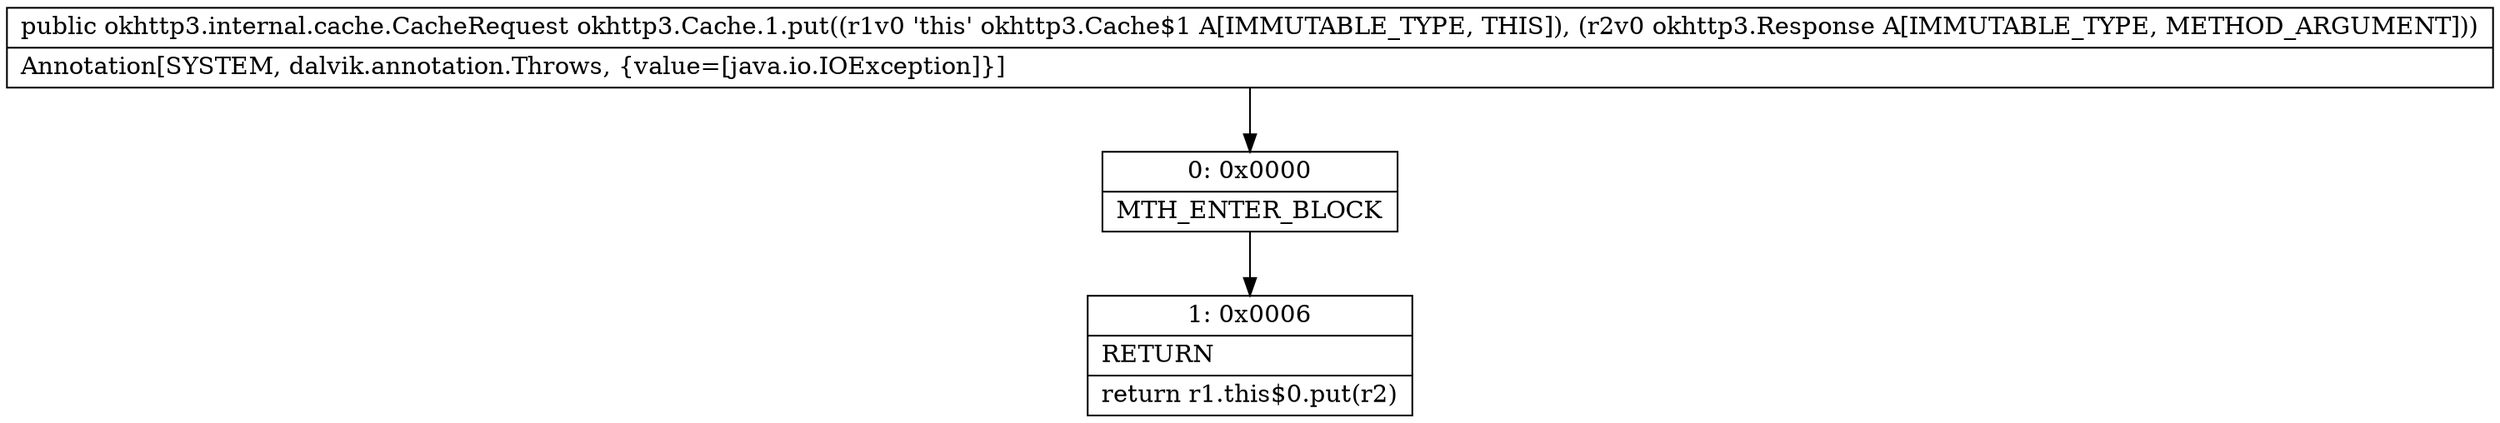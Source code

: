 digraph "CFG forokhttp3.Cache.1.put(Lokhttp3\/Response;)Lokhttp3\/internal\/cache\/CacheRequest;" {
Node_0 [shape=record,label="{0\:\ 0x0000|MTH_ENTER_BLOCK\l}"];
Node_1 [shape=record,label="{1\:\ 0x0006|RETURN\l|return r1.this$0.put(r2)\l}"];
MethodNode[shape=record,label="{public okhttp3.internal.cache.CacheRequest okhttp3.Cache.1.put((r1v0 'this' okhttp3.Cache$1 A[IMMUTABLE_TYPE, THIS]), (r2v0 okhttp3.Response A[IMMUTABLE_TYPE, METHOD_ARGUMENT]))  | Annotation[SYSTEM, dalvik.annotation.Throws, \{value=[java.io.IOException]\}]\l}"];
MethodNode -> Node_0;
Node_0 -> Node_1;
}

